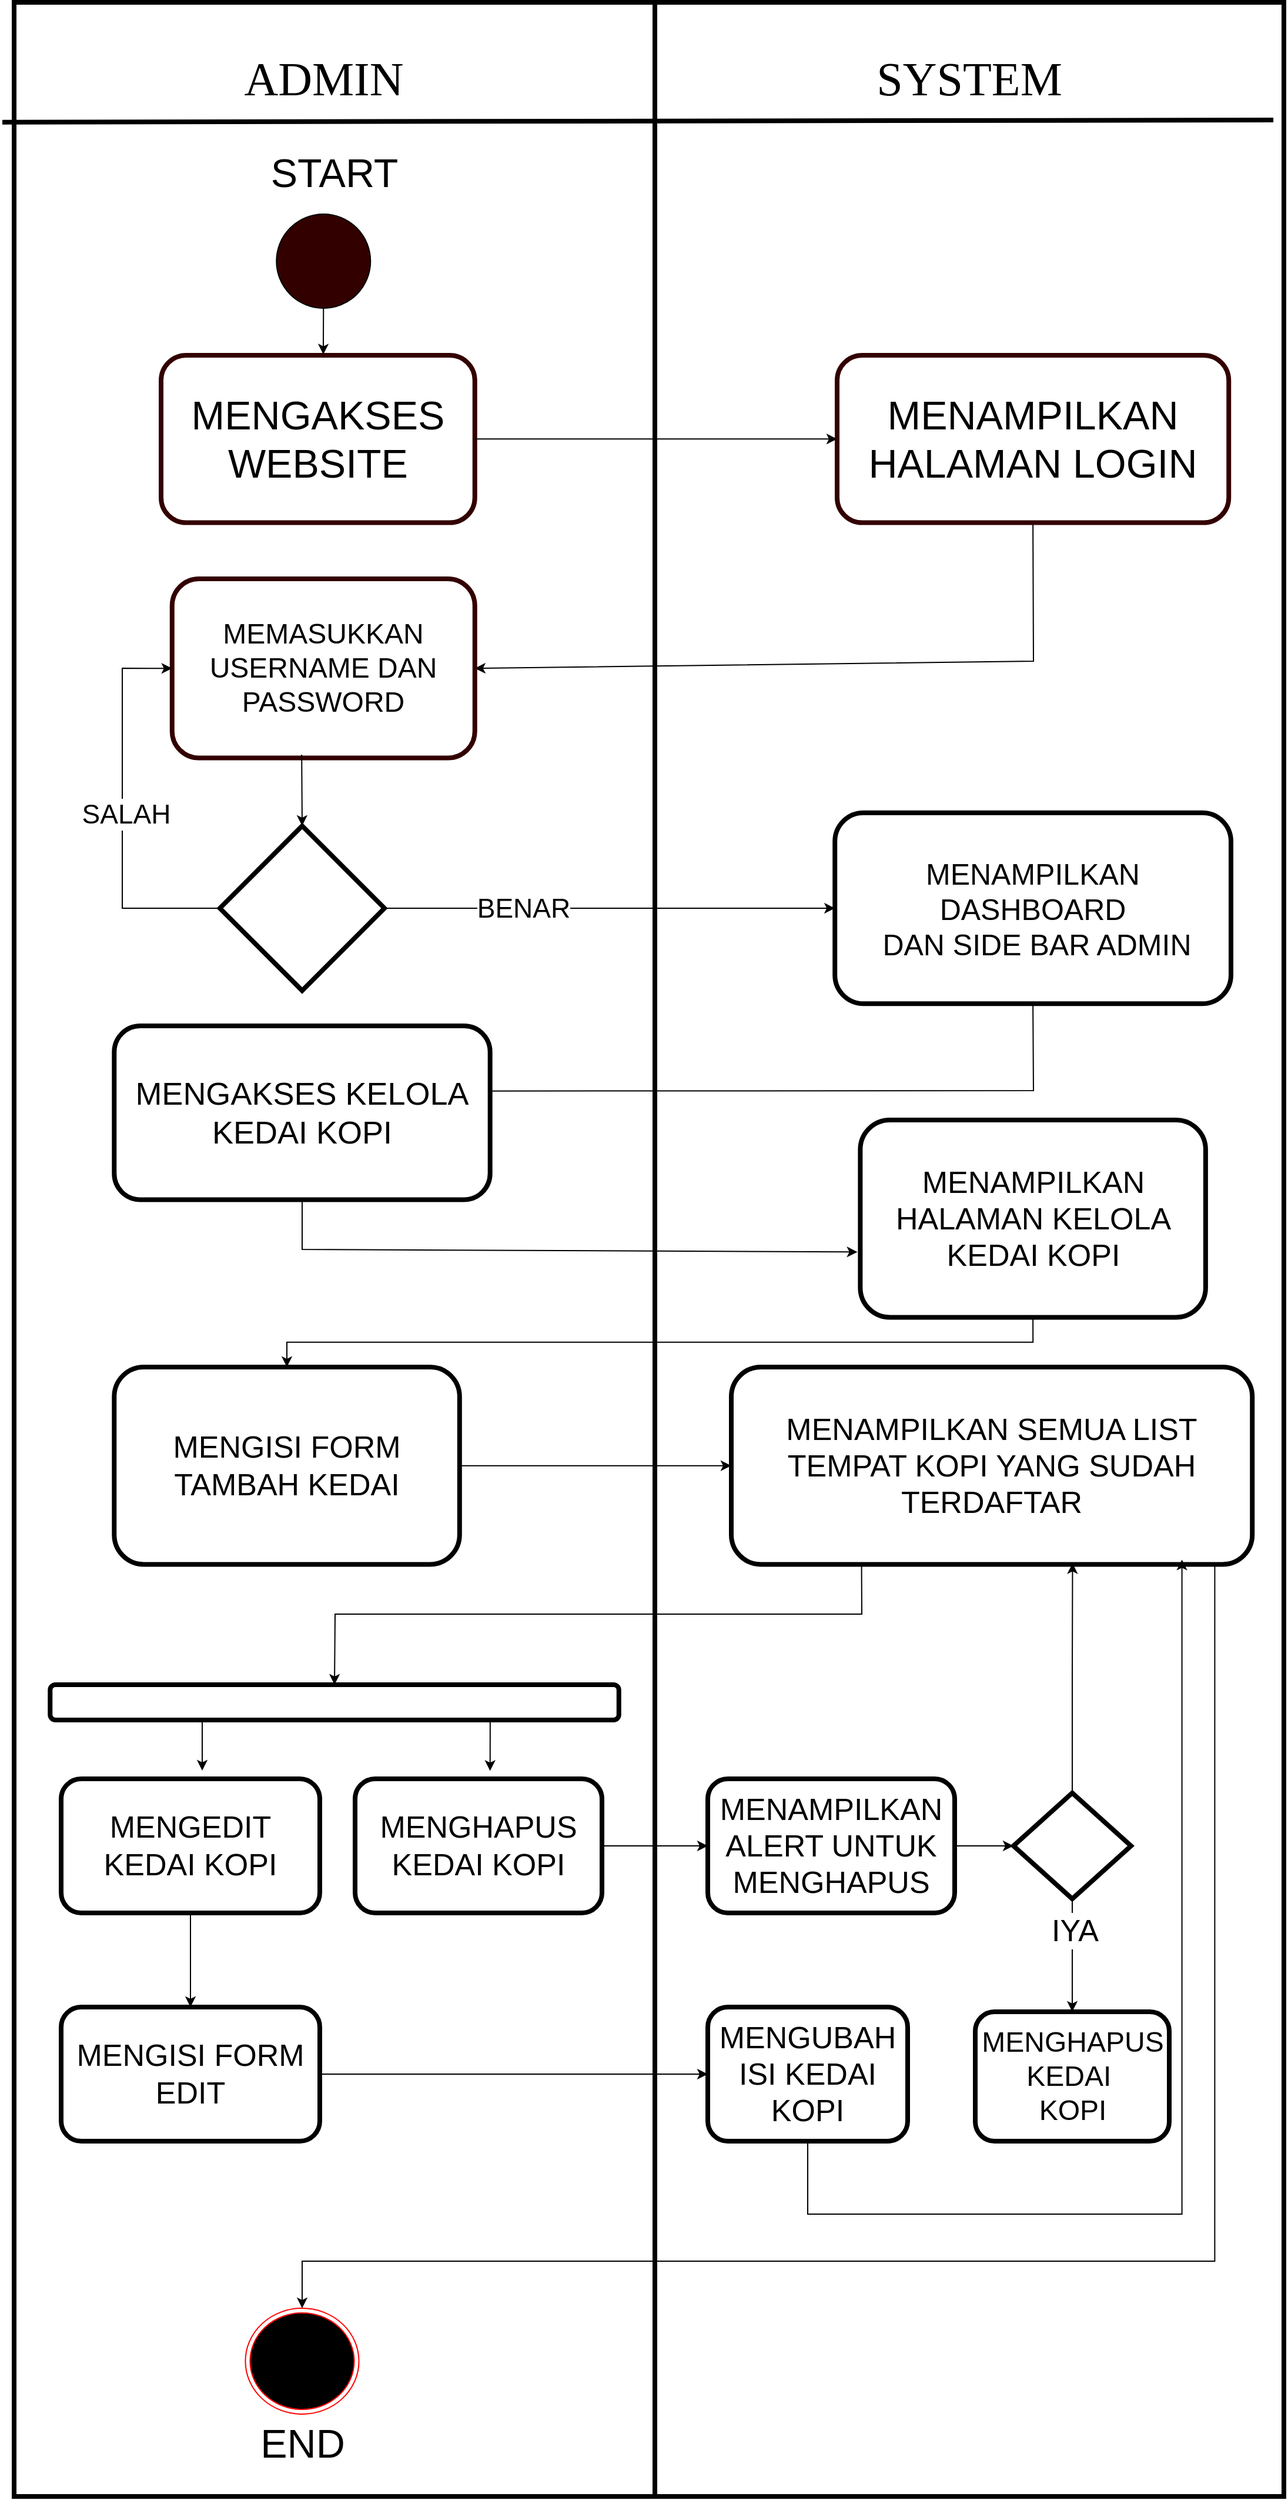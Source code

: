 <mxfile version="27.2.0">
  <diagram name="Page-1" id="FtsiylGwNPp-K53xbYh9">
    <mxGraphModel dx="3613" dy="1805" grid="1" gridSize="10" guides="1" tooltips="1" connect="1" arrows="1" fold="1" page="1" pageScale="1" pageWidth="850" pageHeight="1100" math="0" shadow="0">
      <root>
        <mxCell id="0" />
        <mxCell id="1" parent="0" />
        <mxCell id="e0KaFhFMwG1i1UtGkUaY-3" value="" style="rounded=0;whiteSpace=wrap;html=1;strokeWidth=4;movable=1;resizable=1;rotatable=1;deletable=1;editable=1;locked=0;connectable=1;" parent="1" vertex="1">
          <mxGeometry x="300" y="50" width="545" height="2120" as="geometry" />
        </mxCell>
        <mxCell id="e0KaFhFMwG1i1UtGkUaY-11" value="" style="rounded=0;whiteSpace=wrap;html=1;strokeWidth=4;movable=1;resizable=1;rotatable=1;deletable=1;editable=1;locked=0;connectable=1;" parent="1" vertex="1">
          <mxGeometry x="845" y="50" width="535" height="2120" as="geometry" />
        </mxCell>
        <mxCell id="e0KaFhFMwG1i1UtGkUaY-12" value="" style="endArrow=none;html=1;rounded=0;exitX=0.003;exitY=0.114;exitDx=0;exitDy=0;exitPerimeter=0;entryX=1.005;entryY=0.113;entryDx=0;entryDy=0;entryPerimeter=0;strokeWidth=4;" parent="1" edge="1">
          <mxGeometry width="50" height="50" relative="1" as="geometry">
            <mxPoint x="290.005" y="151.82" as="sourcePoint" />
            <mxPoint x="1371.045" y="150.0" as="targetPoint" />
          </mxGeometry>
        </mxCell>
        <mxCell id="e0KaFhFMwG1i1UtGkUaY-13" value="&lt;font style=&quot;font-size: 40px;&quot; face=&quot;Times New Roman&quot;&gt;ADMIN&lt;/font&gt;" style="text;html=1;align=center;verticalAlign=middle;whiteSpace=wrap;rounded=0;" parent="1" vertex="1">
          <mxGeometry x="465.63" y="100" width="195" height="30" as="geometry" />
        </mxCell>
        <mxCell id="e0KaFhFMwG1i1UtGkUaY-15" value="&lt;font style=&quot;font-size: 40px;&quot; face=&quot;Times New Roman&quot;&gt;SYSTEM&lt;/font&gt;" style="text;html=1;align=center;verticalAlign=middle;whiteSpace=wrap;rounded=0;" parent="1" vertex="1">
          <mxGeometry x="1015.0" y="100" width="195" height="30" as="geometry" />
        </mxCell>
        <mxCell id="e0KaFhFMwG1i1UtGkUaY-19" value="" style="rhombus;whiteSpace=wrap;html=1;strokeWidth=4;" parent="1" vertex="1">
          <mxGeometry x="475" y="750" width="140" height="140" as="geometry" />
        </mxCell>
        <mxCell id="e0KaFhFMwG1i1UtGkUaY-25" value="" style="endArrow=classic;html=1;rounded=0;exitX=1;exitY=0.5;exitDx=0;exitDy=0;entryX=0;entryY=0.5;entryDx=0;entryDy=0;" parent="1" source="e0KaFhFMwG1i1UtGkUaY-19" target="e0KaFhFMwG1i1UtGkUaY-26" edge="1">
          <mxGeometry width="50" height="50" relative="1" as="geometry">
            <mxPoint x="650" y="762.28" as="sourcePoint" />
            <mxPoint x="990" y="832.28" as="targetPoint" />
          </mxGeometry>
        </mxCell>
        <mxCell id="e0KaFhFMwG1i1UtGkUaY-38" value="&lt;font style=&quot;font-size: 23px;&quot;&gt;BENAR&lt;/font&gt;" style="edgeLabel;html=1;align=center;verticalAlign=middle;resizable=0;points=[];" parent="e0KaFhFMwG1i1UtGkUaY-25" vertex="1" connectable="0">
          <mxGeometry x="-0.497" y="-1" relative="1" as="geometry">
            <mxPoint x="21" y="-1" as="offset" />
          </mxGeometry>
        </mxCell>
        <mxCell id="e0KaFhFMwG1i1UtGkUaY-26" value="&lt;font style=&quot;font-size: 25px;&quot;&gt;MENAMPILKAN DASHBOARD&lt;/font&gt;&lt;div&gt;&lt;font style=&quot;font-size: 25px;&quot;&gt;&amp;nbsp;DAN SIDE BAR ADMIN&lt;/font&gt;&lt;/div&gt;" style="rounded=1;whiteSpace=wrap;html=1;strokeWidth=4;" parent="1" vertex="1">
          <mxGeometry x="998.12" y="738.86" width="336.88" height="162.28" as="geometry" />
        </mxCell>
        <mxCell id="e0KaFhFMwG1i1UtGkUaY-28" value="" style="endArrow=classic;html=1;rounded=0;exitX=0.5;exitY=1;exitDx=0;exitDy=0;entryX=0.975;entryY=0.375;entryDx=0;entryDy=0;entryPerimeter=0;" parent="1" source="e0KaFhFMwG1i1UtGkUaY-26" target="e0KaFhFMwG1i1UtGkUaY-29" edge="1">
          <mxGeometry width="50" height="50" relative="1" as="geometry">
            <mxPoint x="730" y="682.28" as="sourcePoint" />
            <mxPoint x="1055" y="902.28" as="targetPoint" />
            <Array as="points">
              <mxPoint x="1167" y="975" />
            </Array>
          </mxGeometry>
        </mxCell>
        <mxCell id="e0KaFhFMwG1i1UtGkUaY-29" value="&lt;font style=&quot;font-size: 27px;&quot;&gt;MENGAKSES KELOLA KEDAI KOPI&lt;/font&gt;" style="rounded=1;whiteSpace=wrap;html=1;strokeWidth=4;" parent="1" vertex="1">
          <mxGeometry x="385.15" y="920" width="319.69" height="147.72" as="geometry" />
        </mxCell>
        <mxCell id="e0KaFhFMwG1i1UtGkUaY-30" value="&lt;font style=&quot;font-size: 34px;&quot;&gt;MENGAKSES&lt;/font&gt;&lt;div&gt;&lt;font style=&quot;font-size: 34px;&quot;&gt;WEBSITE&lt;/font&gt;&lt;/div&gt;" style="rounded=1;whiteSpace=wrap;html=1;strokeColor=#330000;strokeWidth=4;" parent="1" vertex="1">
          <mxGeometry x="425" y="350" width="266.87" height="142.28" as="geometry" />
        </mxCell>
        <mxCell id="e0KaFhFMwG1i1UtGkUaY-32" value="" style="endArrow=classic;html=1;rounded=0;exitX=1;exitY=0.5;exitDx=0;exitDy=0;entryX=0;entryY=0.5;entryDx=0;entryDy=0;" parent="1" source="e0KaFhFMwG1i1UtGkUaY-30" target="uGZmFAZR-_rZf5kj_rKz-3" edge="1">
          <mxGeometry width="50" height="50" relative="1" as="geometry">
            <mxPoint x="760" y="502.28" as="sourcePoint" />
            <mxPoint x="987.81" y="491.14" as="targetPoint" />
          </mxGeometry>
        </mxCell>
        <mxCell id="e0KaFhFMwG1i1UtGkUaY-33" value="" style="endArrow=classic;html=1;rounded=0;exitX=0.5;exitY=1;exitDx=0;exitDy=0;entryX=1;entryY=0.5;entryDx=0;entryDy=0;" parent="1" source="uGZmFAZR-_rZf5kj_rKz-3" target="e0KaFhFMwG1i1UtGkUaY-34" edge="1">
          <mxGeometry width="50" height="50" relative="1" as="geometry">
            <mxPoint x="1103.745" y="541.14" as="sourcePoint" />
            <mxPoint x="878" y="592.28" as="targetPoint" />
            <Array as="points">
              <mxPoint x="1167" y="610" />
            </Array>
          </mxGeometry>
        </mxCell>
        <mxCell id="e0KaFhFMwG1i1UtGkUaY-34" value="&lt;font style=&quot;font-size: 24px;&quot;&gt;MEMASUKKAN USERNAME DAN PASSWORD&lt;/font&gt;" style="rounded=1;whiteSpace=wrap;html=1;strokeColor=#330000;strokeWidth=4;" parent="1" vertex="1">
          <mxGeometry x="434.38" y="540" width="257.5" height="152.28" as="geometry" />
        </mxCell>
        <mxCell id="e0KaFhFMwG1i1UtGkUaY-35" value="" style="endArrow=classic;html=1;rounded=0;exitX=0.428;exitY=0.982;exitDx=0;exitDy=0;entryX=0.5;entryY=0;entryDx=0;entryDy=0;exitPerimeter=0;" parent="1" source="e0KaFhFMwG1i1UtGkUaY-34" target="e0KaFhFMwG1i1UtGkUaY-19" edge="1">
          <mxGeometry width="50" height="50" relative="1" as="geometry">
            <mxPoint x="1081.88" y="872.28" as="sourcePoint" />
            <mxPoint x="1289.88" y="872.28" as="targetPoint" />
          </mxGeometry>
        </mxCell>
        <mxCell id="e0KaFhFMwG1i1UtGkUaY-36" value="" style="endArrow=classic;html=1;rounded=0;exitX=0;exitY=0.5;exitDx=0;exitDy=0;entryX=0;entryY=0.5;entryDx=0;entryDy=0;" parent="1" source="e0KaFhFMwG1i1UtGkUaY-19" edge="1" target="e0KaFhFMwG1i1UtGkUaY-34">
          <mxGeometry width="50" height="50" relative="1" as="geometry">
            <mxPoint x="671.88" y="822.28" as="sourcePoint" />
            <mxPoint x="466" y="692.28" as="targetPoint" />
            <Array as="points">
              <mxPoint x="392" y="820" />
              <mxPoint x="392" y="616" />
            </Array>
          </mxGeometry>
        </mxCell>
        <mxCell id="e0KaFhFMwG1i1UtGkUaY-37" value="&lt;font style=&quot;font-size: 23px;&quot;&gt;SALAH&lt;/font&gt;" style="edgeLabel;html=1;align=center;verticalAlign=middle;resizable=0;points=[];" parent="e0KaFhFMwG1i1UtGkUaY-36" vertex="1" connectable="0">
          <mxGeometry x="-0.008" y="-3" relative="1" as="geometry">
            <mxPoint as="offset" />
          </mxGeometry>
        </mxCell>
        <mxCell id="uGZmFAZR-_rZf5kj_rKz-7" value="" style="edgeStyle=orthogonalEdgeStyle;rounded=0;orthogonalLoop=1;jettySize=auto;html=1;exitX=0.5;exitY=1;exitDx=0;exitDy=0;" edge="1" parent="1" source="e0KaFhFMwG1i1UtGkUaY-40" target="uGZmFAZR-_rZf5kj_rKz-6">
          <mxGeometry relative="1" as="geometry" />
        </mxCell>
        <mxCell id="e0KaFhFMwG1i1UtGkUaY-40" value="&lt;font style=&quot;font-size: 26px;&quot;&gt;MENAMPILKAN HALAMAN KELOLA KEDAI KOPI&lt;/font&gt;" style="whiteSpace=wrap;html=1;rounded=1;strokeWidth=4;" parent="1" vertex="1">
          <mxGeometry x="1019.69" y="1000" width="293.75" height="167.72" as="geometry" />
        </mxCell>
        <mxCell id="e0KaFhFMwG1i1UtGkUaY-66" value="" style="endArrow=classic;html=1;rounded=0;exitX=0.5;exitY=1;exitDx=0;exitDy=0;entryX=-0.008;entryY=0.669;entryDx=0;entryDy=0;entryPerimeter=0;" parent="1" source="e0KaFhFMwG1i1UtGkUaY-29" target="e0KaFhFMwG1i1UtGkUaY-40" edge="1">
          <mxGeometry width="50" height="50" relative="1" as="geometry">
            <mxPoint x="1159.68" y="1540" as="sourcePoint" />
            <mxPoint x="1221.87" y="1310" as="targetPoint" />
            <Array as="points">
              <mxPoint x="545" y="1110" />
            </Array>
          </mxGeometry>
        </mxCell>
        <mxCell id="uGZmFAZR-_rZf5kj_rKz-1" value="" style="ellipse;whiteSpace=wrap;html=1;aspect=fixed;gradientColor=none;fillColor=#330000;" vertex="1" parent="1">
          <mxGeometry x="523.13" y="230" width="80" height="80" as="geometry" />
        </mxCell>
        <mxCell id="uGZmFAZR-_rZf5kj_rKz-2" value="" style="endArrow=classic;html=1;rounded=0;exitX=0.5;exitY=1;exitDx=0;exitDy=0;entryX=0.517;entryY=-0.005;entryDx=0;entryDy=0;entryPerimeter=0;" edge="1" parent="1" source="uGZmFAZR-_rZf5kj_rKz-1" target="e0KaFhFMwG1i1UtGkUaY-30">
          <mxGeometry width="50" height="50" relative="1" as="geometry">
            <mxPoint x="520" y="570" as="sourcePoint" />
            <mxPoint x="563" y="420" as="targetPoint" />
          </mxGeometry>
        </mxCell>
        <mxCell id="uGZmFAZR-_rZf5kj_rKz-3" value="&lt;span style=&quot;font-size: 34px;&quot;&gt;MENAMPILKAN HALAMAN LOGIN&lt;/span&gt;" style="rounded=1;whiteSpace=wrap;html=1;strokeColor=#330000;strokeWidth=4;" vertex="1" parent="1">
          <mxGeometry x="1000" y="350" width="333.12" height="142.28" as="geometry" />
        </mxCell>
        <mxCell id="uGZmFAZR-_rZf5kj_rKz-9" value="" style="edgeStyle=orthogonalEdgeStyle;rounded=0;orthogonalLoop=1;jettySize=auto;html=1;" edge="1" parent="1" source="uGZmFAZR-_rZf5kj_rKz-6" target="uGZmFAZR-_rZf5kj_rKz-8">
          <mxGeometry relative="1" as="geometry" />
        </mxCell>
        <mxCell id="uGZmFAZR-_rZf5kj_rKz-6" value="&lt;font style=&quot;font-size: 26px;&quot;&gt;MENGISI FORM TAMBAH KEDAI&lt;/font&gt;" style="whiteSpace=wrap;html=1;rounded=1;strokeWidth=4;" vertex="1" parent="1">
          <mxGeometry x="385.15" y="1210" width="293.75" height="167.72" as="geometry" />
        </mxCell>
        <mxCell id="uGZmFAZR-_rZf5kj_rKz-8" value="&lt;font style=&quot;font-size: 26px;&quot;&gt;MENAMPILKAN SEMUA LIST TEMPAT KOPI YANG SUDAH TERDAFTAR&lt;/font&gt;" style="whiteSpace=wrap;html=1;rounded=1;strokeWidth=4;" vertex="1" parent="1">
          <mxGeometry x="910" y="1210" width="443.12" height="167.72" as="geometry" />
        </mxCell>
        <mxCell id="uGZmFAZR-_rZf5kj_rKz-12" value="" style="whiteSpace=wrap;html=1;rounded=1;strokeWidth=4;" vertex="1" parent="1">
          <mxGeometry x="330.63" y="1480" width="483.75" height="30" as="geometry" />
        </mxCell>
        <mxCell id="uGZmFAZR-_rZf5kj_rKz-13" value="" style="endArrow=classic;html=1;rounded=0;exitX=0.25;exitY=1;exitDx=0;exitDy=0;entryX=0.5;entryY=0;entryDx=0;entryDy=0;" edge="1" parent="1" source="uGZmFAZR-_rZf5kj_rKz-8" target="uGZmFAZR-_rZf5kj_rKz-12">
          <mxGeometry width="50" height="50" relative="1" as="geometry">
            <mxPoint x="680" y="1620" as="sourcePoint" />
            <mxPoint x="730" y="1570" as="targetPoint" />
            <Array as="points">
              <mxPoint x="1021" y="1420" />
              <mxPoint x="573" y="1420" />
            </Array>
          </mxGeometry>
        </mxCell>
        <mxCell id="uGZmFAZR-_rZf5kj_rKz-16" value="" style="endArrow=classic;html=1;rounded=0;exitX=0.772;exitY=1.226;exitDx=0;exitDy=0;exitPerimeter=0;" edge="1" parent="1">
          <mxGeometry width="50" height="50" relative="1" as="geometry">
            <mxPoint x="704.925" y="1510" as="sourcePoint" />
            <mxPoint x="704.84" y="1553.22" as="targetPoint" />
          </mxGeometry>
        </mxCell>
        <mxCell id="uGZmFAZR-_rZf5kj_rKz-17" value="" style="endArrow=classic;html=1;rounded=0;exitX=0.772;exitY=1.226;exitDx=0;exitDy=0;exitPerimeter=0;" edge="1" parent="1">
          <mxGeometry width="50" height="50" relative="1" as="geometry">
            <mxPoint x="460" y="1510" as="sourcePoint" />
            <mxPoint x="460" y="1553" as="targetPoint" />
          </mxGeometry>
        </mxCell>
        <mxCell id="uGZmFAZR-_rZf5kj_rKz-28" value="" style="edgeStyle=orthogonalEdgeStyle;rounded=0;orthogonalLoop=1;jettySize=auto;html=1;" edge="1" parent="1" source="uGZmFAZR-_rZf5kj_rKz-19" target="uGZmFAZR-_rZf5kj_rKz-27">
          <mxGeometry relative="1" as="geometry" />
        </mxCell>
        <mxCell id="uGZmFAZR-_rZf5kj_rKz-19" value="&lt;span style=&quot;font-size: 26px;&quot;&gt;MENGEDIT KEDAI KOPI&lt;/span&gt;" style="whiteSpace=wrap;html=1;rounded=1;strokeWidth=4;" vertex="1" parent="1">
          <mxGeometry x="340" y="1560" width="220" height="114" as="geometry" />
        </mxCell>
        <mxCell id="uGZmFAZR-_rZf5kj_rKz-22" value="" style="edgeStyle=orthogonalEdgeStyle;rounded=0;orthogonalLoop=1;jettySize=auto;html=1;" edge="1" parent="1" source="uGZmFAZR-_rZf5kj_rKz-20" target="uGZmFAZR-_rZf5kj_rKz-21">
          <mxGeometry relative="1" as="geometry" />
        </mxCell>
        <mxCell id="uGZmFAZR-_rZf5kj_rKz-20" value="&lt;font style=&quot;font-size: 26px;&quot;&gt;MENGHAPUS&lt;/font&gt;&lt;div&gt;&lt;font style=&quot;font-size: 26px;&quot;&gt;KEDAI KOPI&lt;/font&gt;&lt;/div&gt;" style="whiteSpace=wrap;html=1;rounded=1;strokeWidth=4;" vertex="1" parent="1">
          <mxGeometry x="590" y="1560" width="210" height="114" as="geometry" />
        </mxCell>
        <mxCell id="uGZmFAZR-_rZf5kj_rKz-21" value="&lt;span style=&quot;font-size: 26px;&quot;&gt;MENAMPILKAN ALERT UNTUK MENGHAPUS&lt;/span&gt;" style="whiteSpace=wrap;html=1;rounded=1;strokeWidth=4;" vertex="1" parent="1">
          <mxGeometry x="890" y="1560" width="210" height="114" as="geometry" />
        </mxCell>
        <mxCell id="uGZmFAZR-_rZf5kj_rKz-32" value="" style="edgeStyle=orthogonalEdgeStyle;rounded=0;orthogonalLoop=1;jettySize=auto;html=1;" edge="1" parent="1" source="uGZmFAZR-_rZf5kj_rKz-24" target="uGZmFAZR-_rZf5kj_rKz-31">
          <mxGeometry relative="1" as="geometry" />
        </mxCell>
        <mxCell id="uGZmFAZR-_rZf5kj_rKz-33" value="&lt;font style=&quot;font-size: 26px;&quot;&gt;IYA&lt;/font&gt;" style="edgeLabel;html=1;align=center;verticalAlign=middle;resizable=0;points=[];" vertex="1" connectable="0" parent="uGZmFAZR-_rZf5kj_rKz-32">
          <mxGeometry x="-0.444" y="2" relative="1" as="geometry">
            <mxPoint as="offset" />
          </mxGeometry>
        </mxCell>
        <mxCell id="uGZmFAZR-_rZf5kj_rKz-24" value="" style="rhombus;whiteSpace=wrap;html=1;strokeWidth=4;" vertex="1" parent="1">
          <mxGeometry x="1150" y="1572" width="100" height="90" as="geometry" />
        </mxCell>
        <mxCell id="uGZmFAZR-_rZf5kj_rKz-25" value="" style="edgeStyle=orthogonalEdgeStyle;rounded=0;orthogonalLoop=1;jettySize=auto;html=1;exitX=1;exitY=0.5;exitDx=0;exitDy=0;entryX=0;entryY=0.5;entryDx=0;entryDy=0;" edge="1" parent="1" source="uGZmFAZR-_rZf5kj_rKz-21" target="uGZmFAZR-_rZf5kj_rKz-24">
          <mxGeometry relative="1" as="geometry">
            <mxPoint x="1120" y="1590" as="sourcePoint" />
            <mxPoint x="1210" y="1590" as="targetPoint" />
          </mxGeometry>
        </mxCell>
        <mxCell id="uGZmFAZR-_rZf5kj_rKz-26" value="" style="edgeStyle=orthogonalEdgeStyle;rounded=0;orthogonalLoop=1;jettySize=auto;html=1;exitX=0.5;exitY=0;exitDx=0;exitDy=0;entryX=0.655;entryY=0.994;entryDx=0;entryDy=0;entryPerimeter=0;" edge="1" parent="1" source="uGZmFAZR-_rZf5kj_rKz-24" target="uGZmFAZR-_rZf5kj_rKz-8">
          <mxGeometry relative="1" as="geometry">
            <mxPoint x="1190" y="1480" as="sourcePoint" />
            <mxPoint x="1240" y="1480" as="targetPoint" />
          </mxGeometry>
        </mxCell>
        <mxCell id="uGZmFAZR-_rZf5kj_rKz-30" value="" style="edgeStyle=orthogonalEdgeStyle;rounded=0;orthogonalLoop=1;jettySize=auto;html=1;" edge="1" parent="1" source="uGZmFAZR-_rZf5kj_rKz-27" target="uGZmFAZR-_rZf5kj_rKz-29">
          <mxGeometry relative="1" as="geometry" />
        </mxCell>
        <mxCell id="uGZmFAZR-_rZf5kj_rKz-27" value="&lt;font style=&quot;font-size: 26px;&quot;&gt;MENGISI FORM EDIT&lt;/font&gt;" style="whiteSpace=wrap;html=1;rounded=1;strokeWidth=4;" vertex="1" parent="1">
          <mxGeometry x="340" y="1754" width="220" height="114" as="geometry" />
        </mxCell>
        <mxCell id="uGZmFAZR-_rZf5kj_rKz-29" value="&lt;font style=&quot;font-size: 26px;&quot;&gt;MENGUBAH ISI KEDAI KOPI&lt;/font&gt;" style="whiteSpace=wrap;html=1;rounded=1;strokeWidth=4;" vertex="1" parent="1">
          <mxGeometry x="890" y="1754" width="170" height="114" as="geometry" />
        </mxCell>
        <mxCell id="uGZmFAZR-_rZf5kj_rKz-31" value="&lt;font style=&quot;font-size: 24px;&quot;&gt;MENGHAPUS KEDAI&amp;nbsp;&lt;/font&gt;&lt;div&gt;&lt;font style=&quot;font-size: 24px;&quot;&gt;KOPI&lt;/font&gt;&lt;/div&gt;" style="rounded=1;whiteSpace=wrap;html=1;strokeWidth=4;" vertex="1" parent="1">
          <mxGeometry x="1117.5" y="1758" width="165" height="110" as="geometry" />
        </mxCell>
        <mxCell id="uGZmFAZR-_rZf5kj_rKz-34" value="" style="edgeStyle=orthogonalEdgeStyle;rounded=0;orthogonalLoop=1;jettySize=auto;html=1;exitX=0.5;exitY=1;exitDx=0;exitDy=0;entryX=0.865;entryY=0.976;entryDx=0;entryDy=0;entryPerimeter=0;" edge="1" parent="1" source="uGZmFAZR-_rZf5kj_rKz-29" target="uGZmFAZR-_rZf5kj_rKz-8">
          <mxGeometry relative="1" as="geometry">
            <mxPoint x="990" y="1890" as="sourcePoint" />
            <mxPoint x="1320" y="1890" as="targetPoint" />
            <Array as="points">
              <mxPoint x="975" y="1930" />
              <mxPoint x="1293" y="1930" />
            </Array>
          </mxGeometry>
        </mxCell>
        <mxCell id="uGZmFAZR-_rZf5kj_rKz-35" value="&lt;font style=&quot;font-size: 34px;&quot;&gt;START&lt;/font&gt;" style="text;html=1;align=center;verticalAlign=middle;whiteSpace=wrap;rounded=0;" vertex="1" parent="1">
          <mxGeometry x="509.06" y="180" width="126.87" height="30" as="geometry" />
        </mxCell>
        <mxCell id="uGZmFAZR-_rZf5kj_rKz-38" value="" style="ellipse;html=1;shape=endState;fillColor=#000000;strokeColor=#ff0000;" vertex="1" parent="1">
          <mxGeometry x="496.71" y="2010" width="96.56" height="90" as="geometry" />
        </mxCell>
        <mxCell id="uGZmFAZR-_rZf5kj_rKz-41" value="" style="edgeStyle=orthogonalEdgeStyle;rounded=0;orthogonalLoop=1;jettySize=auto;html=1;exitX=0.928;exitY=0.999;exitDx=0;exitDy=0;entryX=0.5;entryY=0;entryDx=0;entryDy=0;exitPerimeter=0;" edge="1" parent="1" source="uGZmFAZR-_rZf5kj_rKz-8" target="uGZmFAZR-_rZf5kj_rKz-38">
          <mxGeometry relative="1" as="geometry">
            <mxPoint x="1260" y="2175" as="sourcePoint" />
            <mxPoint x="1260" y="1980" as="targetPoint" />
            <Array as="points">
              <mxPoint x="1321" y="1970" />
              <mxPoint x="545" y="1970" />
            </Array>
          </mxGeometry>
        </mxCell>
        <mxCell id="uGZmFAZR-_rZf5kj_rKz-42" value="&lt;font style=&quot;font-size: 34px;&quot;&gt;END&lt;/font&gt;" style="text;html=1;align=center;verticalAlign=middle;whiteSpace=wrap;rounded=0;" vertex="1" parent="1">
          <mxGeometry x="481.56" y="2110" width="126.87" height="30" as="geometry" />
        </mxCell>
      </root>
    </mxGraphModel>
  </diagram>
</mxfile>
